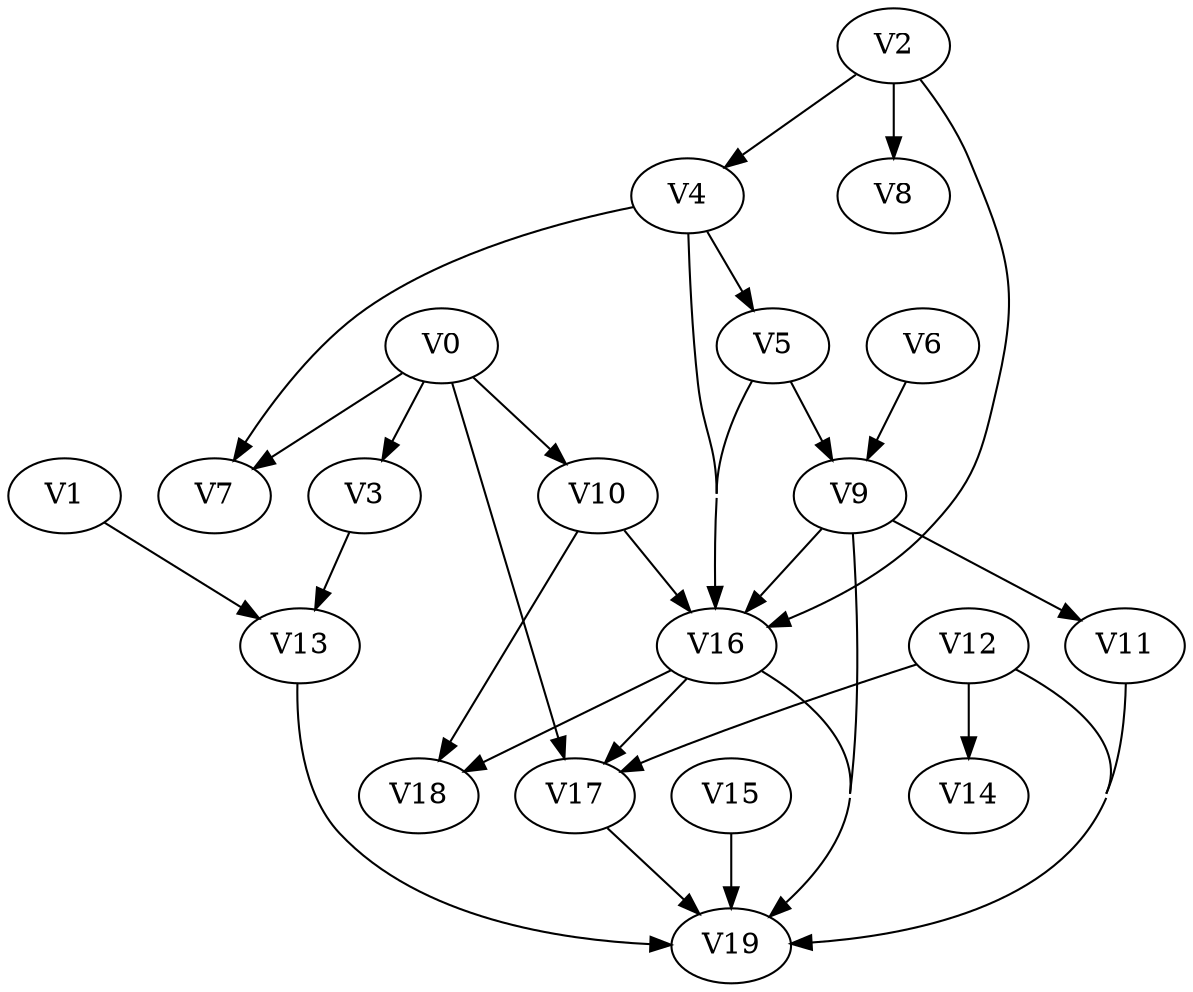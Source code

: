 strict digraph my_dotgraph {
concentrate=True;
V0;
V1;
V2;
V3;
V4;
V5;
V6;
V7;
V8;
V9;
V10;
V11;
V12;
V13;
V14;
V15;
V16;
V17;
V18;
V19;
V0 -> V3;
V0 -> V7;
V0 -> V10;
V0 -> V17;
V1 -> V13;
V2 -> V4;
V2 -> V8;
V2 -> V16;
V3 -> V13;
V4 -> V5;
V4 -> V7;
V4 -> V16;
V5 -> V9;
V5 -> V16;
V6 -> V9;
V9 -> V11;
V9 -> V16;
V9 -> V19;
V10 -> V16;
V10 -> V18;
V11 -> V19;
V12 -> V14;
V12 -> V17;
V12 -> V19;
V13 -> V19;
V15 -> V19;
V16 -> V17;
V16 -> V18;
V16 -> V19;
V17 -> V19;
}